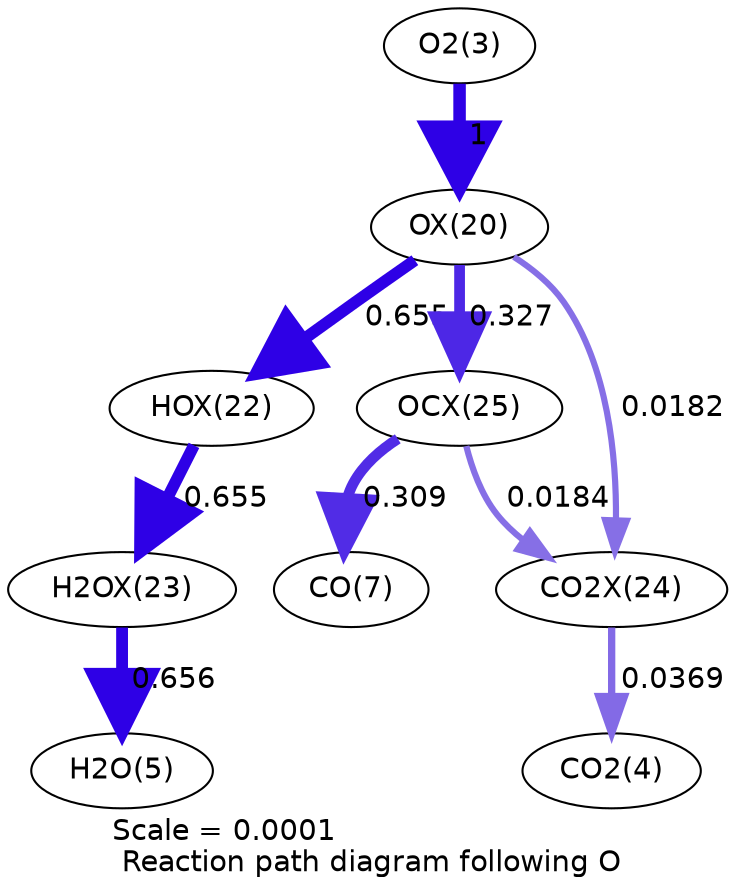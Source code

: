 digraph reaction_paths {
center=1;
s5 -> s23[fontname="Helvetica", penwidth=6, arrowsize=3, color="0.7, 1.5, 0.9"
, label=" 1"];
s23 -> s25[fontname="Helvetica", penwidth=5.68, arrowsize=2.84, color="0.7, 1.16, 0.9"
, label=" 0.655"];
s23 -> s28[fontname="Helvetica", penwidth=5.16, arrowsize=2.58, color="0.7, 0.827, 0.9"
, label=" 0.327"];
s23 -> s27[fontname="Helvetica", penwidth=2.97, arrowsize=1.49, color="0.7, 0.518, 0.9"
, label=" 0.0182"];
s25 -> s26[fontname="Helvetica", penwidth=5.68, arrowsize=2.84, color="0.7, 1.15, 0.9"
, label=" 0.655"];
s26 -> s7[fontname="Helvetica", penwidth=5.68, arrowsize=2.84, color="0.7, 1.16, 0.9"
, label=" 0.656"];
s28 -> s9[fontname="Helvetica", penwidth=5.11, arrowsize=2.56, color="0.7, 0.809, 0.9"
, label=" 0.309"];
s28 -> s27[fontname="Helvetica", penwidth=2.99, arrowsize=1.49, color="0.7, 0.518, 0.9"
, label=" 0.0184"];
s27 -> s6[fontname="Helvetica", penwidth=3.51, arrowsize=1.75, color="0.7, 0.537, 0.9"
, label=" 0.0369"];
s5 [ fontname="Helvetica", label="O2(3)"];
s6 [ fontname="Helvetica", label="CO2(4)"];
s7 [ fontname="Helvetica", label="H2O(5)"];
s9 [ fontname="Helvetica", label="CO(7)"];
s23 [ fontname="Helvetica", label="OX(20)"];
s25 [ fontname="Helvetica", label="HOX(22)"];
s26 [ fontname="Helvetica", label="H2OX(23)"];
s27 [ fontname="Helvetica", label="CO2X(24)"];
s28 [ fontname="Helvetica", label="OCX(25)"];
 label = "Scale = 0.0001\l Reaction path diagram following O";
 fontname = "Helvetica";
}
